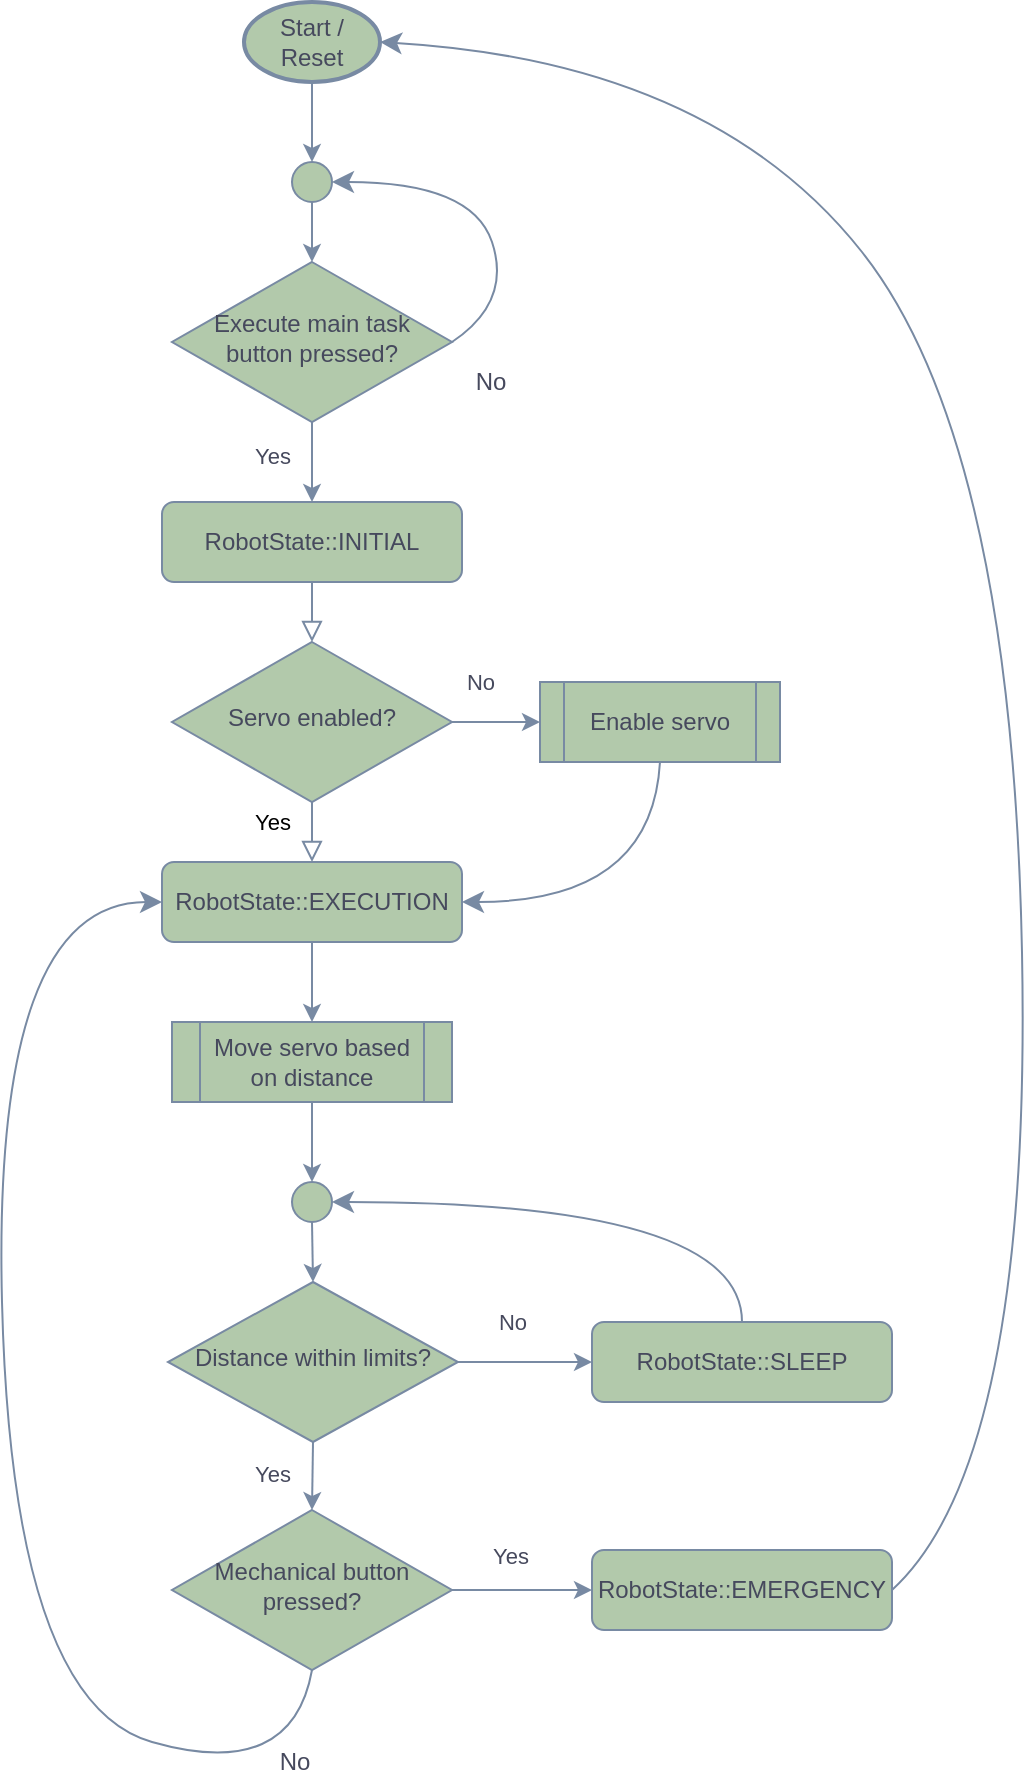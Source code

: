<mxfile version="23.1.4" type="device">
  <diagram id="C5RBs43oDa-KdzZeNtuy" name="Page-1">
    <mxGraphModel dx="1434" dy="784" grid="1" gridSize="10" guides="1" tooltips="1" connect="1" arrows="1" fold="1" page="1" pageScale="1" pageWidth="827" pageHeight="1169" background="#ffffff" math="0" shadow="0">
      <root>
        <mxCell id="WIyWlLk6GJQsqaUBKTNV-0" />
        <mxCell id="WIyWlLk6GJQsqaUBKTNV-1" parent="WIyWlLk6GJQsqaUBKTNV-0" />
        <mxCell id="WIyWlLk6GJQsqaUBKTNV-2" value="" style="rounded=0;html=1;jettySize=auto;orthogonalLoop=1;fontSize=11;endArrow=block;endFill=0;endSize=8;strokeWidth=1;shadow=0;labelBackgroundColor=none;edgeStyle=orthogonalEdgeStyle;strokeColor=#788AA3;fontColor=default;" parent="WIyWlLk6GJQsqaUBKTNV-1" source="WIyWlLk6GJQsqaUBKTNV-3" target="WIyWlLk6GJQsqaUBKTNV-6" edge="1">
          <mxGeometry relative="1" as="geometry" />
        </mxCell>
        <mxCell id="WIyWlLk6GJQsqaUBKTNV-3" value="RobotState::INITIAL" style="rounded=1;whiteSpace=wrap;html=1;fontSize=12;glass=0;strokeWidth=1;shadow=0;labelBackgroundColor=none;fillColor=#B2C9AB;strokeColor=#788AA3;fontColor=#46495D;" parent="WIyWlLk6GJQsqaUBKTNV-1" vertex="1">
          <mxGeometry x="175" y="350" width="150" height="40" as="geometry" />
        </mxCell>
        <mxCell id="WIyWlLk6GJQsqaUBKTNV-4" value="Yes" style="rounded=0;html=1;jettySize=auto;orthogonalLoop=1;fontSize=11;endArrow=block;endFill=0;endSize=8;strokeWidth=1;shadow=0;labelBackgroundColor=none;edgeStyle=orthogonalEdgeStyle;entryX=0.5;entryY=0;entryDx=0;entryDy=0;strokeColor=#788AA3;fontColor=default;" parent="WIyWlLk6GJQsqaUBKTNV-1" source="WIyWlLk6GJQsqaUBKTNV-6" target="0kDS8UJOp55JMvb85pXF-2" edge="1">
          <mxGeometry x="0.2" y="-20" relative="1" as="geometry">
            <mxPoint as="offset" />
            <mxPoint x="250" y="560" as="targetPoint" />
          </mxGeometry>
        </mxCell>
        <mxCell id="0kDS8UJOp55JMvb85pXF-17" style="edgeStyle=orthogonalEdgeStyle;rounded=0;orthogonalLoop=1;jettySize=auto;html=1;exitX=1;exitY=0.5;exitDx=0;exitDy=0;entryX=0;entryY=0.5;entryDx=0;entryDy=0;labelBackgroundColor=none;strokeColor=#788AA3;fontColor=default;" parent="WIyWlLk6GJQsqaUBKTNV-1" source="WIyWlLk6GJQsqaUBKTNV-6" target="0kDS8UJOp55JMvb85pXF-15" edge="1">
          <mxGeometry relative="1" as="geometry" />
        </mxCell>
        <mxCell id="0kDS8UJOp55JMvb85pXF-18" value="No" style="edgeLabel;html=1;align=center;verticalAlign=middle;resizable=0;points=[];labelBackgroundColor=none;fontColor=#46495D;" parent="0kDS8UJOp55JMvb85pXF-17" vertex="1" connectable="0">
          <mxGeometry x="-0.06" y="2" relative="1" as="geometry">
            <mxPoint x="-7" y="-18" as="offset" />
          </mxGeometry>
        </mxCell>
        <mxCell id="WIyWlLk6GJQsqaUBKTNV-6" value="Servo enabled?" style="rhombus;whiteSpace=wrap;html=1;shadow=0;fontFamily=Helvetica;fontSize=12;align=center;strokeWidth=1;spacing=6;spacingTop=-4;labelBackgroundColor=none;fillColor=#B2C9AB;strokeColor=#788AA3;fontColor=#46495D;" parent="WIyWlLk6GJQsqaUBKTNV-1" vertex="1">
          <mxGeometry x="180" y="420" width="140" height="80" as="geometry" />
        </mxCell>
        <mxCell id="0kDS8UJOp55JMvb85pXF-33" style="edgeStyle=orthogonalEdgeStyle;rounded=0;orthogonalLoop=1;jettySize=auto;html=1;exitX=1;exitY=0.5;exitDx=0;exitDy=0;entryX=0;entryY=0.5;entryDx=0;entryDy=0;labelBackgroundColor=none;strokeColor=#788AA3;fontColor=default;" parent="WIyWlLk6GJQsqaUBKTNV-1" source="WIyWlLk6GJQsqaUBKTNV-10" target="WIyWlLk6GJQsqaUBKTNV-12" edge="1">
          <mxGeometry relative="1" as="geometry" />
        </mxCell>
        <mxCell id="0kDS8UJOp55JMvb85pXF-34" value="Yes" style="edgeLabel;html=1;align=center;verticalAlign=middle;resizable=0;points=[];labelBackgroundColor=none;fontColor=#46495D;" parent="0kDS8UJOp55JMvb85pXF-33" vertex="1" connectable="0">
          <mxGeometry x="-0.304" y="-1" relative="1" as="geometry">
            <mxPoint x="4" y="-18" as="offset" />
          </mxGeometry>
        </mxCell>
        <mxCell id="E-5Ic6HzSHZRPv_pSu_4-0" style="edgeStyle=none;curved=1;rounded=0;orthogonalLoop=1;jettySize=auto;html=1;exitX=0.5;exitY=1;exitDx=0;exitDy=0;strokeColor=#788AA3;fontSize=12;fontColor=default;startSize=8;endSize=8;fillColor=#B2C9AB;entryX=0;entryY=0.5;entryDx=0;entryDy=0;labelBackgroundColor=none;" edge="1" parent="WIyWlLk6GJQsqaUBKTNV-1" source="WIyWlLk6GJQsqaUBKTNV-10" target="0kDS8UJOp55JMvb85pXF-2">
          <mxGeometry relative="1" as="geometry">
            <mxPoint x="110" y="750" as="targetPoint" />
            <Array as="points">
              <mxPoint x="240" y="990" />
              <mxPoint x="100" y="950" />
              <mxPoint x="90" y="550" />
            </Array>
          </mxGeometry>
        </mxCell>
        <mxCell id="E-5Ic6HzSHZRPv_pSu_4-1" value="No" style="edgeLabel;html=1;align=center;verticalAlign=middle;resizable=0;points=[];;fontSize=12;strokeColor=#788AA3;fontColor=#46495D;fillColor=#B2C9AB;labelBackgroundColor=none;" vertex="1" connectable="0" parent="E-5Ic6HzSHZRPv_pSu_4-0">
          <mxGeometry x="-0.235" y="-18" relative="1" as="geometry">
            <mxPoint x="124" y="91" as="offset" />
          </mxGeometry>
        </mxCell>
        <mxCell id="WIyWlLk6GJQsqaUBKTNV-10" value="Mechanical button pressed?" style="rhombus;whiteSpace=wrap;html=1;shadow=0;fontFamily=Helvetica;fontSize=12;align=center;strokeWidth=1;spacing=6;spacingTop=-4;labelBackgroundColor=none;fillColor=#B2C9AB;strokeColor=#788AA3;fontColor=#46495D;" parent="WIyWlLk6GJQsqaUBKTNV-1" vertex="1">
          <mxGeometry x="180" y="854" width="140" height="80" as="geometry" />
        </mxCell>
        <mxCell id="WIyWlLk6GJQsqaUBKTNV-12" value="RobotState::EMERGENCY" style="rounded=1;whiteSpace=wrap;html=1;fontSize=12;glass=0;strokeWidth=1;shadow=0;labelBackgroundColor=none;fillColor=#B2C9AB;strokeColor=#788AA3;fontColor=#46495D;" parent="WIyWlLk6GJQsqaUBKTNV-1" vertex="1">
          <mxGeometry x="390" y="874" width="150" height="40" as="geometry" />
        </mxCell>
        <mxCell id="0kDS8UJOp55JMvb85pXF-20" style="edgeStyle=orthogonalEdgeStyle;rounded=0;orthogonalLoop=1;jettySize=auto;html=1;exitX=0.5;exitY=1;exitDx=0;exitDy=0;entryX=0.5;entryY=0;entryDx=0;entryDy=0;labelBackgroundColor=none;strokeColor=#788AA3;fontColor=default;" parent="WIyWlLk6GJQsqaUBKTNV-1" source="0kDS8UJOp55JMvb85pXF-2" target="0kDS8UJOp55JMvb85pXF-19" edge="1">
          <mxGeometry relative="1" as="geometry" />
        </mxCell>
        <mxCell id="0kDS8UJOp55JMvb85pXF-2" value="RobotState::EXECUTION" style="rounded=1;whiteSpace=wrap;html=1;fontSize=12;glass=0;strokeWidth=1;shadow=0;labelBackgroundColor=none;fillColor=#B2C9AB;strokeColor=#788AA3;fontColor=#46495D;" parent="WIyWlLk6GJQsqaUBKTNV-1" vertex="1">
          <mxGeometry x="175" y="530" width="150" height="40" as="geometry" />
        </mxCell>
        <mxCell id="0kDS8UJOp55JMvb85pXF-8" style="edgeStyle=orthogonalEdgeStyle;rounded=0;orthogonalLoop=1;jettySize=auto;html=1;exitX=1;exitY=0.5;exitDx=0;exitDy=0;entryX=0;entryY=0.5;entryDx=0;entryDy=0;labelBackgroundColor=none;strokeColor=#788AA3;fontColor=default;" parent="WIyWlLk6GJQsqaUBKTNV-1" source="0kDS8UJOp55JMvb85pXF-4" target="0kDS8UJOp55JMvb85pXF-7" edge="1">
          <mxGeometry relative="1" as="geometry" />
        </mxCell>
        <mxCell id="0kDS8UJOp55JMvb85pXF-9" value="No" style="edgeLabel;html=1;align=center;verticalAlign=middle;resizable=0;points=[];labelBackgroundColor=none;fontColor=#46495D;" parent="0kDS8UJOp55JMvb85pXF-8" vertex="1" connectable="0">
          <mxGeometry x="-0.2" y="-1" relative="1" as="geometry">
            <mxPoint y="-21" as="offset" />
          </mxGeometry>
        </mxCell>
        <mxCell id="0kDS8UJOp55JMvb85pXF-27" style="edgeStyle=orthogonalEdgeStyle;rounded=0;orthogonalLoop=1;jettySize=auto;html=1;exitX=0.5;exitY=1;exitDx=0;exitDy=0;entryX=0.5;entryY=0;entryDx=0;entryDy=0;labelBackgroundColor=none;strokeColor=#788AA3;fontColor=default;" parent="WIyWlLk6GJQsqaUBKTNV-1" source="0kDS8UJOp55JMvb85pXF-4" target="WIyWlLk6GJQsqaUBKTNV-10" edge="1">
          <mxGeometry relative="1" as="geometry" />
        </mxCell>
        <mxCell id="0kDS8UJOp55JMvb85pXF-30" value="Yes" style="edgeLabel;html=1;align=center;verticalAlign=middle;resizable=0;points=[];labelBackgroundColor=none;fontColor=#46495D;" parent="0kDS8UJOp55JMvb85pXF-27" vertex="1" connectable="0">
          <mxGeometry x="0.2" relative="1" as="geometry">
            <mxPoint x="-20" y="-4" as="offset" />
          </mxGeometry>
        </mxCell>
        <mxCell id="0kDS8UJOp55JMvb85pXF-4" value="Distance within limits?" style="rhombus;whiteSpace=wrap;html=1;shadow=0;fontFamily=Helvetica;fontSize=12;align=center;strokeWidth=1;spacing=6;spacingTop=-4;labelBackgroundColor=none;fillColor=#B2C9AB;strokeColor=#788AA3;fontColor=#46495D;" parent="WIyWlLk6GJQsqaUBKTNV-1" vertex="1">
          <mxGeometry x="178" y="740" width="145" height="80" as="geometry" />
        </mxCell>
        <mxCell id="E-5Ic6HzSHZRPv_pSu_4-2" style="edgeStyle=none;curved=1;rounded=0;orthogonalLoop=1;jettySize=auto;html=1;exitX=0.5;exitY=0;exitDx=0;exitDy=0;entryX=1;entryY=0.5;entryDx=0;entryDy=0;strokeColor=#788AA3;fontSize=12;fontColor=default;startSize=8;endSize=8;fillColor=#B2C9AB;labelBackgroundColor=none;" edge="1" parent="WIyWlLk6GJQsqaUBKTNV-1" source="0kDS8UJOp55JMvb85pXF-7" target="0kDS8UJOp55JMvb85pXF-21">
          <mxGeometry relative="1" as="geometry">
            <Array as="points">
              <mxPoint x="465" y="700" />
            </Array>
          </mxGeometry>
        </mxCell>
        <mxCell id="0kDS8UJOp55JMvb85pXF-7" value="RobotState::SLEEP" style="rounded=1;whiteSpace=wrap;html=1;fontSize=12;glass=0;strokeWidth=1;shadow=0;labelBackgroundColor=none;fillColor=#B2C9AB;strokeColor=#788AA3;fontColor=#46495D;" parent="WIyWlLk6GJQsqaUBKTNV-1" vertex="1">
          <mxGeometry x="390" y="760" width="150" height="40" as="geometry" />
        </mxCell>
        <mxCell id="E-5Ic6HzSHZRPv_pSu_4-4" style="edgeStyle=none;curved=1;rounded=0;orthogonalLoop=1;jettySize=auto;html=1;exitX=0.5;exitY=1;exitDx=0;exitDy=0;entryX=1;entryY=0.5;entryDx=0;entryDy=0;strokeColor=#788AA3;fontSize=12;fontColor=default;startSize=8;endSize=8;fillColor=#B2C9AB;labelBackgroundColor=none;" edge="1" parent="WIyWlLk6GJQsqaUBKTNV-1" source="0kDS8UJOp55JMvb85pXF-15" target="0kDS8UJOp55JMvb85pXF-2">
          <mxGeometry relative="1" as="geometry">
            <Array as="points">
              <mxPoint x="420" y="550" />
            </Array>
          </mxGeometry>
        </mxCell>
        <mxCell id="0kDS8UJOp55JMvb85pXF-15" value="Enable servo" style="shape=process;whiteSpace=wrap;html=1;backgroundOutline=1;labelBackgroundColor=none;fillColor=#B2C9AB;strokeColor=#788AA3;fontColor=#46495D;" parent="WIyWlLk6GJQsqaUBKTNV-1" vertex="1">
          <mxGeometry x="364" y="440" width="120" height="40" as="geometry" />
        </mxCell>
        <mxCell id="0kDS8UJOp55JMvb85pXF-23" style="edgeStyle=orthogonalEdgeStyle;rounded=0;orthogonalLoop=1;jettySize=auto;html=1;exitX=0.5;exitY=1;exitDx=0;exitDy=0;entryX=0.5;entryY=0;entryDx=0;entryDy=0;labelBackgroundColor=none;strokeColor=#788AA3;fontColor=default;" parent="WIyWlLk6GJQsqaUBKTNV-1" source="0kDS8UJOp55JMvb85pXF-19" target="0kDS8UJOp55JMvb85pXF-21" edge="1">
          <mxGeometry relative="1" as="geometry" />
        </mxCell>
        <mxCell id="0kDS8UJOp55JMvb85pXF-19" value="Move servo based on distance" style="shape=process;whiteSpace=wrap;html=1;backgroundOutline=1;labelBackgroundColor=none;fillColor=#B2C9AB;strokeColor=#788AA3;fontColor=#46495D;" parent="WIyWlLk6GJQsqaUBKTNV-1" vertex="1">
          <mxGeometry x="180" y="610" width="140" height="40" as="geometry" />
        </mxCell>
        <mxCell id="0kDS8UJOp55JMvb85pXF-24" style="edgeStyle=orthogonalEdgeStyle;rounded=0;orthogonalLoop=1;jettySize=auto;html=1;exitX=0.5;exitY=1;exitDx=0;exitDy=0;entryX=0.5;entryY=0;entryDx=0;entryDy=0;labelBackgroundColor=none;strokeColor=#788AA3;fontColor=default;" parent="WIyWlLk6GJQsqaUBKTNV-1" source="0kDS8UJOp55JMvb85pXF-21" target="0kDS8UJOp55JMvb85pXF-4" edge="1">
          <mxGeometry relative="1" as="geometry" />
        </mxCell>
        <mxCell id="0kDS8UJOp55JMvb85pXF-21" value="" style="ellipse;whiteSpace=wrap;html=1;aspect=fixed;labelBackgroundColor=none;fillColor=#B2C9AB;strokeColor=#788AA3;fontColor=#46495D;" parent="WIyWlLk6GJQsqaUBKTNV-1" vertex="1">
          <mxGeometry x="240" y="690" width="20" height="20" as="geometry" />
        </mxCell>
        <mxCell id="0kDS8UJOp55JMvb85pXF-55" style="edgeStyle=orthogonalEdgeStyle;rounded=0;orthogonalLoop=1;jettySize=auto;html=1;exitX=0.5;exitY=1;exitDx=0;exitDy=0;exitPerimeter=0;entryX=0.5;entryY=0;entryDx=0;entryDy=0;labelBackgroundColor=none;strokeColor=#788AA3;fontColor=default;" parent="WIyWlLk6GJQsqaUBKTNV-1" source="0kDS8UJOp55JMvb85pXF-37" target="0kDS8UJOp55JMvb85pXF-47" edge="1">
          <mxGeometry relative="1" as="geometry" />
        </mxCell>
        <mxCell id="0kDS8UJOp55JMvb85pXF-37" value="Start / Reset" style="strokeWidth=2;html=1;shape=mxgraph.flowchart.start_1;whiteSpace=wrap;labelBackgroundColor=none;fillColor=#B2C9AB;strokeColor=#788AA3;fontColor=#46495D;" parent="WIyWlLk6GJQsqaUBKTNV-1" vertex="1">
          <mxGeometry x="216" y="100" width="68" height="40" as="geometry" />
        </mxCell>
        <mxCell id="0kDS8UJOp55JMvb85pXF-39" style="edgeStyle=orthogonalEdgeStyle;rounded=0;orthogonalLoop=1;jettySize=auto;html=1;exitX=0.5;exitY=1;exitDx=0;exitDy=0;entryX=0.5;entryY=0;entryDx=0;entryDy=0;labelBackgroundColor=none;strokeColor=#788AA3;fontColor=default;" parent="WIyWlLk6GJQsqaUBKTNV-1" source="0kDS8UJOp55JMvb85pXF-38" target="WIyWlLk6GJQsqaUBKTNV-3" edge="1">
          <mxGeometry relative="1" as="geometry" />
        </mxCell>
        <mxCell id="0kDS8UJOp55JMvb85pXF-44" value="Yes" style="edgeLabel;html=1;align=center;verticalAlign=middle;resizable=0;points=[];labelBackgroundColor=none;fontColor=#46495D;" parent="0kDS8UJOp55JMvb85pXF-39" vertex="1" connectable="0">
          <mxGeometry x="-0.15" y="-3" relative="1" as="geometry">
            <mxPoint x="-17" as="offset" />
          </mxGeometry>
        </mxCell>
        <mxCell id="E-5Ic6HzSHZRPv_pSu_4-5" style="edgeStyle=none;curved=1;rounded=0;orthogonalLoop=1;jettySize=auto;html=1;exitX=1;exitY=0.5;exitDx=0;exitDy=0;entryX=1;entryY=0.5;entryDx=0;entryDy=0;strokeColor=#788AA3;fontSize=12;fontColor=default;startSize=8;endSize=8;fillColor=#B2C9AB;labelBackgroundColor=none;" edge="1" parent="WIyWlLk6GJQsqaUBKTNV-1" source="0kDS8UJOp55JMvb85pXF-38" target="0kDS8UJOp55JMvb85pXF-47">
          <mxGeometry relative="1" as="geometry">
            <Array as="points">
              <mxPoint x="350" y="250" />
              <mxPoint x="330" y="190" />
            </Array>
          </mxGeometry>
        </mxCell>
        <mxCell id="E-5Ic6HzSHZRPv_pSu_4-6" value="No" style="edgeLabel;html=1;align=center;verticalAlign=middle;resizable=0;points=[];;fontSize=12;strokeColor=#788AA3;fontColor=#46495D;fillColor=#B2C9AB;labelBackgroundColor=none;" vertex="1" connectable="0" parent="E-5Ic6HzSHZRPv_pSu_4-5">
          <mxGeometry x="-0.669" y="8" relative="1" as="geometry">
            <mxPoint y="42" as="offset" />
          </mxGeometry>
        </mxCell>
        <mxCell id="0kDS8UJOp55JMvb85pXF-38" value="Execute main task button pressed?" style="rhombus;whiteSpace=wrap;html=1;shadow=0;fontFamily=Helvetica;fontSize=12;align=center;strokeWidth=1;spacing=6;spacingTop=-4;labelBackgroundColor=none;fillColor=#B2C9AB;strokeColor=#788AA3;fontColor=#46495D;" parent="WIyWlLk6GJQsqaUBKTNV-1" vertex="1">
          <mxGeometry x="180" y="230" width="140" height="80" as="geometry" />
        </mxCell>
        <mxCell id="0kDS8UJOp55JMvb85pXF-56" style="edgeStyle=orthogonalEdgeStyle;rounded=0;orthogonalLoop=1;jettySize=auto;html=1;exitX=0.5;exitY=1;exitDx=0;exitDy=0;entryX=0.5;entryY=0;entryDx=0;entryDy=0;labelBackgroundColor=none;strokeColor=#788AA3;fontColor=default;" parent="WIyWlLk6GJQsqaUBKTNV-1" source="0kDS8UJOp55JMvb85pXF-47" target="0kDS8UJOp55JMvb85pXF-38" edge="1">
          <mxGeometry relative="1" as="geometry" />
        </mxCell>
        <mxCell id="0kDS8UJOp55JMvb85pXF-47" value="" style="ellipse;whiteSpace=wrap;html=1;aspect=fixed;labelBackgroundColor=none;fillColor=#B2C9AB;strokeColor=#788AA3;fontColor=#46495D;" parent="WIyWlLk6GJQsqaUBKTNV-1" vertex="1">
          <mxGeometry x="240" y="180" width="20" height="20" as="geometry" />
        </mxCell>
        <mxCell id="E-5Ic6HzSHZRPv_pSu_4-3" style="edgeStyle=none;curved=1;rounded=0;orthogonalLoop=1;jettySize=auto;html=1;exitX=1;exitY=0.5;exitDx=0;exitDy=0;entryX=1;entryY=0.5;entryDx=0;entryDy=0;entryPerimeter=0;strokeColor=#788AA3;fontSize=12;fontColor=default;startSize=8;endSize=8;fillColor=#B2C9AB;labelBackgroundColor=none;" edge="1" parent="WIyWlLk6GJQsqaUBKTNV-1" source="WIyWlLk6GJQsqaUBKTNV-12" target="0kDS8UJOp55JMvb85pXF-37">
          <mxGeometry relative="1" as="geometry">
            <Array as="points">
              <mxPoint x="610" y="830" />
              <mxPoint x="600" y="320" />
              <mxPoint x="450" y="130" />
            </Array>
          </mxGeometry>
        </mxCell>
      </root>
    </mxGraphModel>
  </diagram>
</mxfile>
